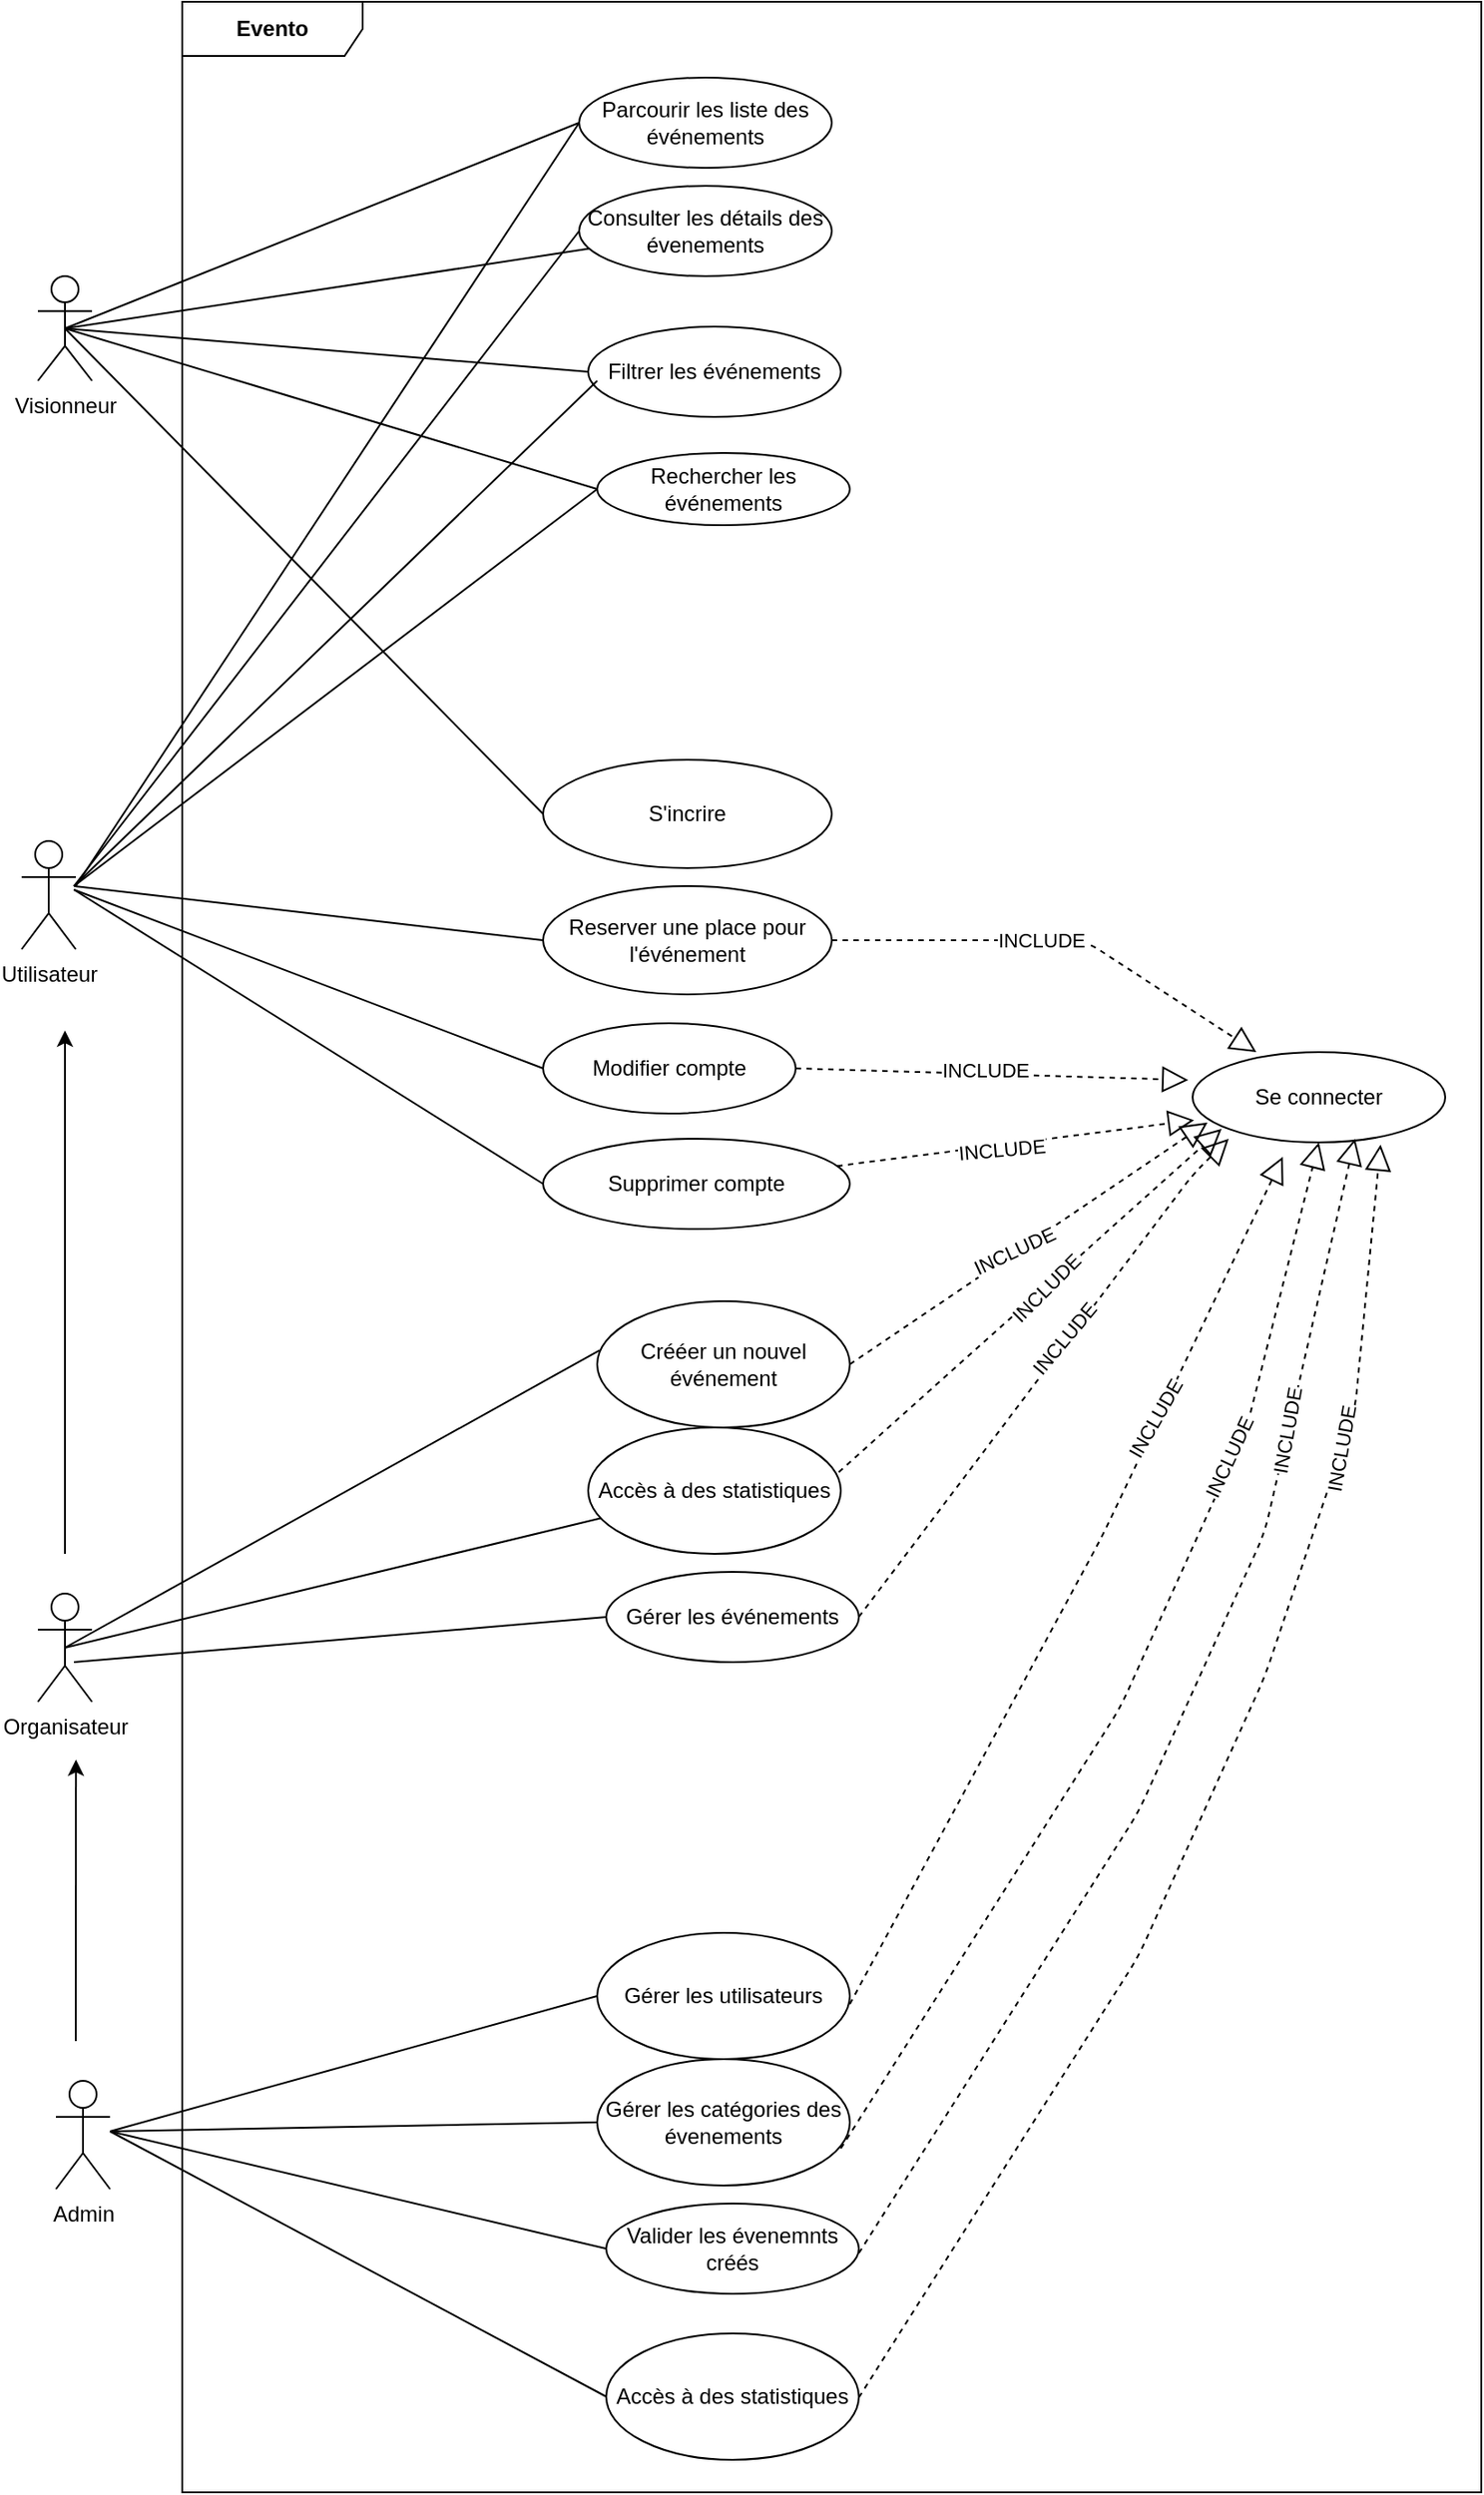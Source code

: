 <mxfile>
    <diagram id="Aq5SklJpldZwCfAiTJRI" name="Page-1">
        <mxGraphModel dx="839" dy="528" grid="1" gridSize="10" guides="1" tooltips="1" connect="1" arrows="1" fold="1" page="1" pageScale="1" pageWidth="850" pageHeight="1100" math="0" shadow="0">
            <root>
                <mxCell id="0"/>
                <mxCell id="1" parent="0"/>
                <mxCell id="2" value="Visionneur" style="shape=umlActor;verticalLabelPosition=bottom;verticalAlign=top;html=1;" vertex="1" parent="1">
                    <mxGeometry x="50" y="192" width="30" height="58" as="geometry"/>
                </mxCell>
                <mxCell id="3" value="Parcourir les liste des événements" style="ellipse;whiteSpace=wrap;html=1;" vertex="1" parent="1">
                    <mxGeometry x="350" y="82" width="140" height="50" as="geometry"/>
                </mxCell>
                <mxCell id="4" value="Consulter les détails des évenements" style="ellipse;whiteSpace=wrap;html=1;" vertex="1" parent="1">
                    <mxGeometry x="350" y="142" width="140" height="50" as="geometry"/>
                </mxCell>
                <mxCell id="5" value="Gérer les événements" style="ellipse;whiteSpace=wrap;html=1;" vertex="1" parent="1">
                    <mxGeometry x="365" y="910" width="140" height="50" as="geometry"/>
                </mxCell>
                <mxCell id="6" value="Filtrer les événements" style="ellipse;whiteSpace=wrap;html=1;" vertex="1" parent="1">
                    <mxGeometry x="355" y="220" width="140" height="50" as="geometry"/>
                </mxCell>
                <mxCell id="7" value="Se connecter" style="ellipse;whiteSpace=wrap;html=1;" vertex="1" parent="1">
                    <mxGeometry x="690" y="622" width="140" height="50" as="geometry"/>
                </mxCell>
                <mxCell id="8" value="Utilisateur" style="shape=umlActor;verticalLabelPosition=bottom;verticalAlign=top;html=1;" vertex="1" parent="1">
                    <mxGeometry x="41" y="505" width="30" height="60" as="geometry"/>
                </mxCell>
                <mxCell id="9" value="Rechercher les événements" style="ellipse;whiteSpace=wrap;html=1;" vertex="1" parent="1">
                    <mxGeometry x="360" y="290" width="140" height="40" as="geometry"/>
                </mxCell>
                <mxCell id="10" value="Reserver une place pour l'événement" style="ellipse;whiteSpace=wrap;html=1;" vertex="1" parent="1">
                    <mxGeometry x="330" y="530" width="160" height="60" as="geometry"/>
                </mxCell>
                <mxCell id="13" value="Modifier compte" style="ellipse;whiteSpace=wrap;html=1;" vertex="1" parent="1">
                    <mxGeometry x="330" y="606" width="140" height="50" as="geometry"/>
                </mxCell>
                <mxCell id="14" value="Supprimer compte" style="ellipse;whiteSpace=wrap;html=1;" vertex="1" parent="1">
                    <mxGeometry x="330" y="670" width="170" height="50" as="geometry"/>
                </mxCell>
                <mxCell id="15" value="Organisateur" style="shape=umlActor;verticalLabelPosition=bottom;verticalAlign=top;html=1;" vertex="1" parent="1">
                    <mxGeometry x="50" y="922" width="30" height="60" as="geometry"/>
                </mxCell>
                <mxCell id="16" value="Crééer un nouvel événement" style="ellipse;whiteSpace=wrap;html=1;" vertex="1" parent="1">
                    <mxGeometry x="360" y="760" width="140" height="70" as="geometry"/>
                </mxCell>
                <mxCell id="17" value="Accès à des statistiques" style="ellipse;whiteSpace=wrap;html=1;" vertex="1" parent="1">
                    <mxGeometry x="355" y="830" width="140" height="70" as="geometry"/>
                </mxCell>
                <mxCell id="18" value="" style="endArrow=none;html=1;exitX=0.5;exitY=0.5;exitDx=0;exitDy=0;exitPerimeter=0;entryX=0.01;entryY=0.388;entryDx=0;entryDy=0;entryPerimeter=0;" edge="1" parent="1" source="15" target="16">
                    <mxGeometry width="50" height="50" relative="1" as="geometry">
                        <mxPoint x="110" y="982" as="sourcePoint"/>
                        <mxPoint x="160" y="932" as="targetPoint"/>
                    </mxGeometry>
                </mxCell>
                <mxCell id="19" value="" style="endArrow=none;html=1;exitX=0.5;exitY=0.5;exitDx=0;exitDy=0;exitPerimeter=0;" edge="1" parent="1" source="15" target="17">
                    <mxGeometry width="50" height="50" relative="1" as="geometry">
                        <mxPoint x="75" y="1162" as="sourcePoint"/>
                        <mxPoint x="376.4" y="1069.16" as="targetPoint"/>
                    </mxGeometry>
                </mxCell>
                <mxCell id="21" value="" style="endArrow=none;html=1;entryX=0;entryY=0.5;entryDx=0;entryDy=0;" edge="1" parent="1" target="13">
                    <mxGeometry width="50" height="50" relative="1" as="geometry">
                        <mxPoint x="70" y="532" as="sourcePoint"/>
                        <mxPoint x="360" y="727" as="targetPoint"/>
                    </mxGeometry>
                </mxCell>
                <mxCell id="22" value="" style="endArrow=none;html=1;entryX=0;entryY=0.5;entryDx=0;entryDy=0;" edge="1" parent="1" target="14">
                    <mxGeometry width="50" height="50" relative="1" as="geometry">
                        <mxPoint x="70" y="532" as="sourcePoint"/>
                        <mxPoint x="367.309" y="808.123" as="targetPoint"/>
                        <Array as="points"/>
                    </mxGeometry>
                </mxCell>
                <mxCell id="23" value="" style="endArrow=none;html=1;entryX=0;entryY=0.5;entryDx=0;entryDy=0;exitX=0.5;exitY=0.5;exitDx=0;exitDy=0;exitPerimeter=0;" edge="1" parent="1" source="2" target="9">
                    <mxGeometry width="50" height="50" relative="1" as="geometry">
                        <mxPoint x="110" y="632" as="sourcePoint"/>
                        <mxPoint x="160" y="582" as="targetPoint"/>
                    </mxGeometry>
                </mxCell>
                <mxCell id="24" value="" style="endArrow=none;html=1;entryX=0;entryY=0.5;entryDx=0;entryDy=0;" edge="1" parent="1" target="10">
                    <mxGeometry width="50" height="50" relative="1" as="geometry">
                        <mxPoint x="70" y="530" as="sourcePoint"/>
                        <mxPoint x="360" y="472" as="targetPoint"/>
                    </mxGeometry>
                </mxCell>
                <mxCell id="26" value="" style="endArrow=none;html=1;entryX=0;entryY=0.5;entryDx=0;entryDy=0;exitX=0.5;exitY=0.5;exitDx=0;exitDy=0;exitPerimeter=0;" edge="1" parent="1" source="2" target="3">
                    <mxGeometry width="50" height="50" relative="1" as="geometry">
                        <mxPoint x="110" y="282" as="sourcePoint"/>
                        <mxPoint x="160" y="232" as="targetPoint"/>
                    </mxGeometry>
                </mxCell>
                <mxCell id="27" value="" style="endArrow=none;html=1;exitX=0.5;exitY=0.5;exitDx=0;exitDy=0;exitPerimeter=0;" edge="1" parent="1" source="2" target="4">
                    <mxGeometry width="50" height="50" relative="1" as="geometry">
                        <mxPoint x="75" y="232" as="sourcePoint"/>
                        <mxPoint x="360" y="117.0" as="targetPoint"/>
                    </mxGeometry>
                </mxCell>
                <mxCell id="28" value="" style="endArrow=none;html=1;entryX=0;entryY=0.5;entryDx=0;entryDy=0;" edge="1" parent="1" target="5">
                    <mxGeometry width="50" height="50" relative="1" as="geometry">
                        <mxPoint x="70" y="960" as="sourcePoint"/>
                        <mxPoint x="365.644" y="186.835" as="targetPoint"/>
                    </mxGeometry>
                </mxCell>
                <mxCell id="29" value="" style="endArrow=none;html=1;entryX=0;entryY=0.5;entryDx=0;entryDy=0;exitX=0.5;exitY=0.5;exitDx=0;exitDy=0;exitPerimeter=0;" edge="1" parent="1" target="6" source="2">
                    <mxGeometry width="50" height="50" relative="1" as="geometry">
                        <mxPoint x="70" y="532" as="sourcePoint"/>
                        <mxPoint x="371.84" y="303.088" as="targetPoint"/>
                    </mxGeometry>
                </mxCell>
                <mxCell id="30" value="" style="endArrow=block;dashed=1;endFill=0;endSize=12;html=1;exitX=1;exitY=0.5;exitDx=0;exitDy=0;" edge="1" parent="1" source="5">
                    <mxGeometry width="160" relative="1" as="geometry">
                        <mxPoint x="500" y="182.0" as="sourcePoint"/>
                        <mxPoint x="710.0" y="670" as="targetPoint"/>
                        <Array as="points">
                            <mxPoint x="690" y="690"/>
                        </Array>
                    </mxGeometry>
                </mxCell>
                <mxCell id="33" value="" style="endArrow=block;dashed=1;endFill=0;endSize=12;html=1;exitX=1;exitY=0.5;exitDx=0;exitDy=0;" edge="1" parent="1" source="10">
                    <mxGeometry width="160" relative="1" as="geometry">
                        <mxPoint x="505" y="507.6" as="sourcePoint"/>
                        <mxPoint x="725.33" y="622.002" as="targetPoint"/>
                        <Array as="points">
                            <mxPoint x="630" y="560"/>
                        </Array>
                    </mxGeometry>
                </mxCell>
                <mxCell id="36" value="" style="endArrow=block;dashed=1;endFill=0;endSize=12;html=1;exitX=1;exitY=0.5;exitDx=0;exitDy=0;entryX=-0.017;entryY=0.309;entryDx=0;entryDy=0;entryPerimeter=0;" edge="1" parent="1" source="13" target="7">
                    <mxGeometry width="160" relative="1" as="geometry">
                        <mxPoint x="500" y="727" as="sourcePoint"/>
                        <mxPoint x="683.92" y="665.75" as="targetPoint"/>
                    </mxGeometry>
                </mxCell>
                <mxCell id="37" value="" style="endArrow=block;dashed=1;endFill=0;endSize=12;html=1;entryX=0.006;entryY=0.754;entryDx=0;entryDy=0;entryPerimeter=0;" edge="1" parent="1" source="14" target="7">
                    <mxGeometry width="160" relative="1" as="geometry">
                        <mxPoint x="510" y="625" as="sourcePoint"/>
                        <mxPoint x="700.503" y="674.678" as="targetPoint"/>
                    </mxGeometry>
                </mxCell>
                <mxCell id="38" value="" style="endArrow=block;dashed=1;endFill=0;endSize=12;html=1;exitX=1;exitY=0.5;exitDx=0;exitDy=0;entryX=0.059;entryY=0.781;entryDx=0;entryDy=0;entryPerimeter=0;" edge="1" parent="1" source="16" target="7">
                    <mxGeometry width="160" relative="1" as="geometry">
                        <mxPoint x="505" y="937" as="sourcePoint"/>
                        <mxPoint x="750.0" y="682" as="targetPoint"/>
                    </mxGeometry>
                </mxCell>
                <mxCell id="39" value="" style="endArrow=block;dashed=1;endFill=0;endSize=12;html=1;exitX=0.992;exitY=0.353;exitDx=0;exitDy=0;exitPerimeter=0;entryX=0.115;entryY=0.85;entryDx=0;entryDy=0;entryPerimeter=0;" edge="1" parent="1" source="17" target="7">
                    <mxGeometry width="160" relative="1" as="geometry">
                        <mxPoint x="515" y="1077" as="sourcePoint"/>
                        <mxPoint x="779.96" y="672" as="targetPoint"/>
                    </mxGeometry>
                </mxCell>
                <mxCell id="41" value="" style="endArrow=classic;html=1;" edge="1" parent="1">
                    <mxGeometry width="50" height="50" relative="1" as="geometry">
                        <mxPoint x="65" y="900" as="sourcePoint"/>
                        <mxPoint x="65" y="610" as="targetPoint"/>
                    </mxGeometry>
                </mxCell>
                <mxCell id="42" value="Evento" style="shape=umlFrame;whiteSpace=wrap;html=1;width=100;height=30;fontStyle=1" vertex="1" parent="1">
                    <mxGeometry x="130" y="40" width="720" height="1380" as="geometry"/>
                </mxCell>
                <mxCell id="43" value="Admin" style="shape=umlActor;verticalLabelPosition=bottom;verticalAlign=top;html=1;" vertex="1" parent="1">
                    <mxGeometry x="60" y="1192" width="30" height="60" as="geometry"/>
                </mxCell>
                <mxCell id="44" value="" style="endArrow=classic;html=1;" edge="1" parent="1">
                    <mxGeometry width="50" height="50" relative="1" as="geometry">
                        <mxPoint x="71" y="1170" as="sourcePoint"/>
                        <mxPoint x="71.09" y="1014" as="targetPoint"/>
                    </mxGeometry>
                </mxCell>
                <mxCell id="48" value="Valider les évenemnts créés" style="ellipse;whiteSpace=wrap;html=1;" vertex="1" parent="1">
                    <mxGeometry x="365" y="1260" width="140" height="50" as="geometry"/>
                </mxCell>
                <mxCell id="49" value="Gérer les utilisateurs" style="ellipse;whiteSpace=wrap;html=1;" vertex="1" parent="1">
                    <mxGeometry x="360" y="1110" width="140" height="70" as="geometry"/>
                </mxCell>
                <mxCell id="50" value="Gérer les catégories des évenements" style="ellipse;whiteSpace=wrap;html=1;" vertex="1" parent="1">
                    <mxGeometry x="360" y="1180" width="140" height="70" as="geometry"/>
                </mxCell>
                <mxCell id="51" value="Accès à des statistiques" style="ellipse;whiteSpace=wrap;html=1;" vertex="1" parent="1">
                    <mxGeometry x="365" y="1332" width="140" height="70" as="geometry"/>
                </mxCell>
                <mxCell id="52" value="" style="endArrow=none;html=1;entryX=0;entryY=0.5;entryDx=0;entryDy=0;" edge="1" parent="1" target="49">
                    <mxGeometry width="50" height="50" relative="1" as="geometry">
                        <mxPoint x="90" y="1220" as="sourcePoint"/>
                        <mxPoint x="376.4" y="1052.0" as="targetPoint"/>
                    </mxGeometry>
                </mxCell>
                <mxCell id="53" value="" style="endArrow=none;html=1;entryX=0;entryY=0.5;entryDx=0;entryDy=0;" edge="1" parent="1" target="50">
                    <mxGeometry width="50" height="50" relative="1" as="geometry">
                        <mxPoint x="90" y="1220" as="sourcePoint"/>
                        <mxPoint x="370" y="1155" as="targetPoint"/>
                    </mxGeometry>
                </mxCell>
                <mxCell id="54" value="" style="endArrow=none;html=1;entryX=0;entryY=0.5;entryDx=0;entryDy=0;" edge="1" parent="1" target="48">
                    <mxGeometry width="50" height="50" relative="1" as="geometry">
                        <mxPoint x="90" y="1220" as="sourcePoint"/>
                        <mxPoint x="370" y="1225" as="targetPoint"/>
                    </mxGeometry>
                </mxCell>
                <mxCell id="55" value="" style="endArrow=none;html=1;entryX=0;entryY=0.5;entryDx=0;entryDy=0;" edge="1" parent="1" target="51">
                    <mxGeometry width="50" height="50" relative="1" as="geometry">
                        <mxPoint x="90" y="1220" as="sourcePoint"/>
                        <mxPoint x="360" y="1360" as="targetPoint"/>
                    </mxGeometry>
                </mxCell>
                <mxCell id="56" value="" style="endArrow=block;dashed=1;endFill=0;endSize=12;html=1;exitX=1;exitY=0.5;exitDx=0;exitDy=0;" edge="1" parent="1">
                    <mxGeometry width="160" relative="1" as="geometry">
                        <mxPoint x="500" y="1149.5" as="sourcePoint"/>
                        <mxPoint x="740" y="680" as="targetPoint"/>
                        <Array as="points">
                            <mxPoint x="640" y="890"/>
                        </Array>
                    </mxGeometry>
                </mxCell>
                <mxCell id="57" value="" style="endArrow=block;dashed=1;endFill=0;endSize=12;html=1;exitX=1;exitY=0.5;exitDx=0;exitDy=0;entryX=0.5;entryY=1;entryDx=0;entryDy=0;" edge="1" parent="1" target="7">
                    <mxGeometry width="160" relative="1" as="geometry">
                        <mxPoint x="495" y="1229.5" as="sourcePoint"/>
                        <mxPoint x="735" y="760" as="targetPoint"/>
                        <Array as="points">
                            <mxPoint x="650" y="985"/>
                            <mxPoint x="720" y="830"/>
                        </Array>
                    </mxGeometry>
                </mxCell>
                <mxCell id="58" value="" style="endArrow=block;dashed=1;endFill=0;endSize=12;html=1;exitX=1;exitY=0.5;exitDx=0;exitDy=0;entryX=0.643;entryY=0.96;entryDx=0;entryDy=0;entryPerimeter=0;" edge="1" parent="1" target="7">
                    <mxGeometry width="160" relative="1" as="geometry">
                        <mxPoint x="505" y="1287.5" as="sourcePoint"/>
                        <mxPoint x="770" y="730" as="targetPoint"/>
                        <Array as="points">
                            <mxPoint x="660" y="1043"/>
                            <mxPoint x="730" y="888"/>
                        </Array>
                    </mxGeometry>
                </mxCell>
                <mxCell id="59" value="" style="endArrow=block;dashed=1;endFill=0;endSize=12;html=1;exitX=1;exitY=0.5;exitDx=0;exitDy=0;entryX=0.744;entryY=1.025;entryDx=0;entryDy=0;entryPerimeter=0;" edge="1" parent="1" target="7">
                    <mxGeometry width="160" relative="1" as="geometry">
                        <mxPoint x="505" y="1367.5" as="sourcePoint"/>
                        <mxPoint x="770" y="810" as="targetPoint"/>
                        <Array as="points">
                            <mxPoint x="660" y="1123"/>
                            <mxPoint x="730" y="968"/>
                            <mxPoint x="780" y="820"/>
                        </Array>
                    </mxGeometry>
                </mxCell>
                <mxCell id="62" value="INCLUDE" style="edgeLabel;html=1;align=center;verticalAlign=middle;resizable=0;points=[];rotation=0;" vertex="1" connectable="0" parent="1">
                    <mxGeometry x="621.001" y="575.002" as="geometry">
                        <mxPoint x="-14.83" y="-15.687" as="offset"/>
                    </mxGeometry>
                </mxCell>
                <mxCell id="63" value="INCLUDE" style="edgeLabel;html=1;align=center;verticalAlign=middle;resizable=0;points=[];rotation=-5;" vertex="1" connectable="0" parent="1">
                    <mxGeometry x="600.001" y="690.002" as="geometry">
                        <mxPoint x="-14.83" y="-15.687" as="offset"/>
                    </mxGeometry>
                </mxCell>
                <mxCell id="64" value="INCLUDE" style="edgeLabel;html=1;align=center;verticalAlign=middle;resizable=0;points=[];rotation=0;" vertex="1" connectable="0" parent="1">
                    <mxGeometry x="590.001" y="647.002" as="geometry">
                        <mxPoint x="-14.83" y="-15.687" as="offset"/>
                    </mxGeometry>
                </mxCell>
                <mxCell id="65" value="INCLUDE" style="edgeLabel;html=1;align=center;verticalAlign=middle;resizable=0;points=[];rotation=-25;" vertex="1" connectable="0" parent="1">
                    <mxGeometry x="611.001" y="740.002" as="geometry">
                        <mxPoint x="-14.83" y="-15.687" as="offset"/>
                    </mxGeometry>
                </mxCell>
                <mxCell id="66" value="INCLUDE" style="edgeLabel;html=1;align=center;verticalAlign=middle;resizable=0;points=[];rotation=-45;" vertex="1" connectable="0" parent="1">
                    <mxGeometry x="630.001" y="754.002" as="geometry">
                        <mxPoint x="-14.83" y="-15.687" as="offset"/>
                    </mxGeometry>
                </mxCell>
                <mxCell id="67" value="INCLUDE" style="edgeLabel;html=1;align=center;verticalAlign=middle;resizable=0;points=[];rotation=-50;" vertex="1" connectable="0" parent="1">
                    <mxGeometry x="640.001" y="780.002" as="geometry">
                        <mxPoint x="-14.83" y="-15.687" as="offset"/>
                    </mxGeometry>
                </mxCell>
                <mxCell id="68" value="INCLUDE" style="edgeLabel;html=1;align=center;verticalAlign=middle;resizable=0;points=[];rotation=-60;" vertex="1" connectable="0" parent="1">
                    <mxGeometry x="690.001" y="820.002" as="geometry">
                        <mxPoint x="-14.83" y="-15.687" as="offset"/>
                    </mxGeometry>
                </mxCell>
                <mxCell id="69" value="INCLUDE" style="edgeLabel;html=1;align=center;verticalAlign=middle;resizable=0;points=[];rotation=-65;" vertex="1" connectable="0" parent="1">
                    <mxGeometry x="730.001" y="840.002" as="geometry">
                        <mxPoint x="-14.83" y="-15.687" as="offset"/>
                    </mxGeometry>
                </mxCell>
                <mxCell id="70" value="INCLUDE" style="edgeLabel;html=1;align=center;verticalAlign=middle;resizable=0;points=[];rotation=-80;" vertex="1" connectable="0" parent="1">
                    <mxGeometry x="760.001" y="820.002" as="geometry">
                        <mxPoint x="-14.83" y="-15.687" as="offset"/>
                    </mxGeometry>
                </mxCell>
                <mxCell id="71" value="INCLUDE" style="edgeLabel;html=1;align=center;verticalAlign=middle;resizable=0;points=[];rotation=-80;" vertex="1" connectable="0" parent="1">
                    <mxGeometry x="790.001" y="830.002" as="geometry">
                        <mxPoint x="-14.83" y="-15.687" as="offset"/>
                    </mxGeometry>
                </mxCell>
                <mxCell id="75" value="S'incrire" style="ellipse;whiteSpace=wrap;html=1;" vertex="1" parent="1">
                    <mxGeometry x="330" y="460" width="160" height="60" as="geometry"/>
                </mxCell>
                <mxCell id="76" value="" style="endArrow=none;html=1;exitX=0.5;exitY=0.5;exitDx=0;exitDy=0;exitPerimeter=0;entryX=0;entryY=0.5;entryDx=0;entryDy=0;" edge="1" parent="1" source="2" target="75">
                    <mxGeometry width="50" height="50" relative="1" as="geometry">
                        <mxPoint x="66.0" y="545" as="sourcePoint"/>
                        <mxPoint x="340" y="570" as="targetPoint"/>
                    </mxGeometry>
                </mxCell>
                <mxCell id="80" value="" style="endArrow=none;html=1;exitX=0.5;exitY=0.5;exitDx=0;exitDy=0;exitPerimeter=0;entryX=0;entryY=0.5;entryDx=0;entryDy=0;" edge="1" parent="1" target="3">
                    <mxGeometry width="50" height="50" relative="1" as="geometry">
                        <mxPoint x="71.0" y="530" as="sourcePoint"/>
                        <mxPoint x="345" y="555" as="targetPoint"/>
                    </mxGeometry>
                </mxCell>
                <mxCell id="81" value="" style="endArrow=none;html=1;entryX=0;entryY=0.5;entryDx=0;entryDy=0;" edge="1" parent="1" target="4">
                    <mxGeometry width="50" height="50" relative="1" as="geometry">
                        <mxPoint x="70" y="530" as="sourcePoint"/>
                        <mxPoint x="360" y="117" as="targetPoint"/>
                    </mxGeometry>
                </mxCell>
                <mxCell id="82" value="" style="endArrow=none;html=1;" edge="1" parent="1">
                    <mxGeometry width="50" height="50" relative="1" as="geometry">
                        <mxPoint x="70" y="530" as="sourcePoint"/>
                        <mxPoint x="360" y="250" as="targetPoint"/>
                    </mxGeometry>
                </mxCell>
                <mxCell id="83" value="" style="endArrow=none;html=1;entryX=0;entryY=0.5;entryDx=0;entryDy=0;" edge="1" parent="1" target="9">
                    <mxGeometry width="50" height="50" relative="1" as="geometry">
                        <mxPoint x="70" y="530" as="sourcePoint"/>
                        <mxPoint x="370" y="260" as="targetPoint"/>
                    </mxGeometry>
                </mxCell>
            </root>
        </mxGraphModel>
    </diagram>
</mxfile>